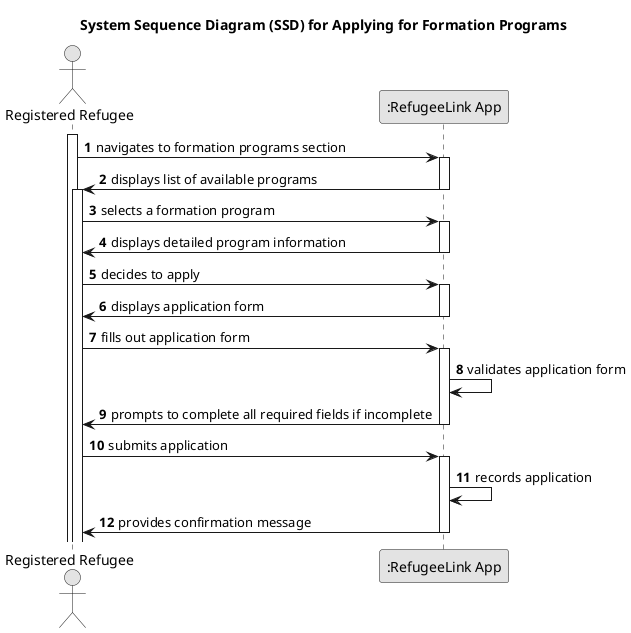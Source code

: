 @startuml
skinparam monochrome true
skinparam packageStyle rectangle
skinparam shadowing false

title System Sequence Diagram (SSD) for Applying for Formation Programs

autonumber

actor "Registered Refugee" as Refugee
participant ":RefugeeLink App" as App

activate Refugee
Refugee -> App : navigates to formation programs section
activate App
App -> Refugee : displays list of available programs
deactivate App

activate Refugee
Refugee -> App : selects a formation program
activate App
App -> Refugee : displays detailed program information
deactivate App

Refugee -> App : decides to apply
activate App
App -> Refugee : displays application form
deactivate App

Refugee -> App : fills out application form
activate App
App -> App : validates application form
App -> Refugee : prompts to complete all required fields if incomplete
deactivate App

Refugee -> App : submits application
activate App
App -> App : records application
App -> Refugee : provides confirmation message
deactivate App

@enduml
